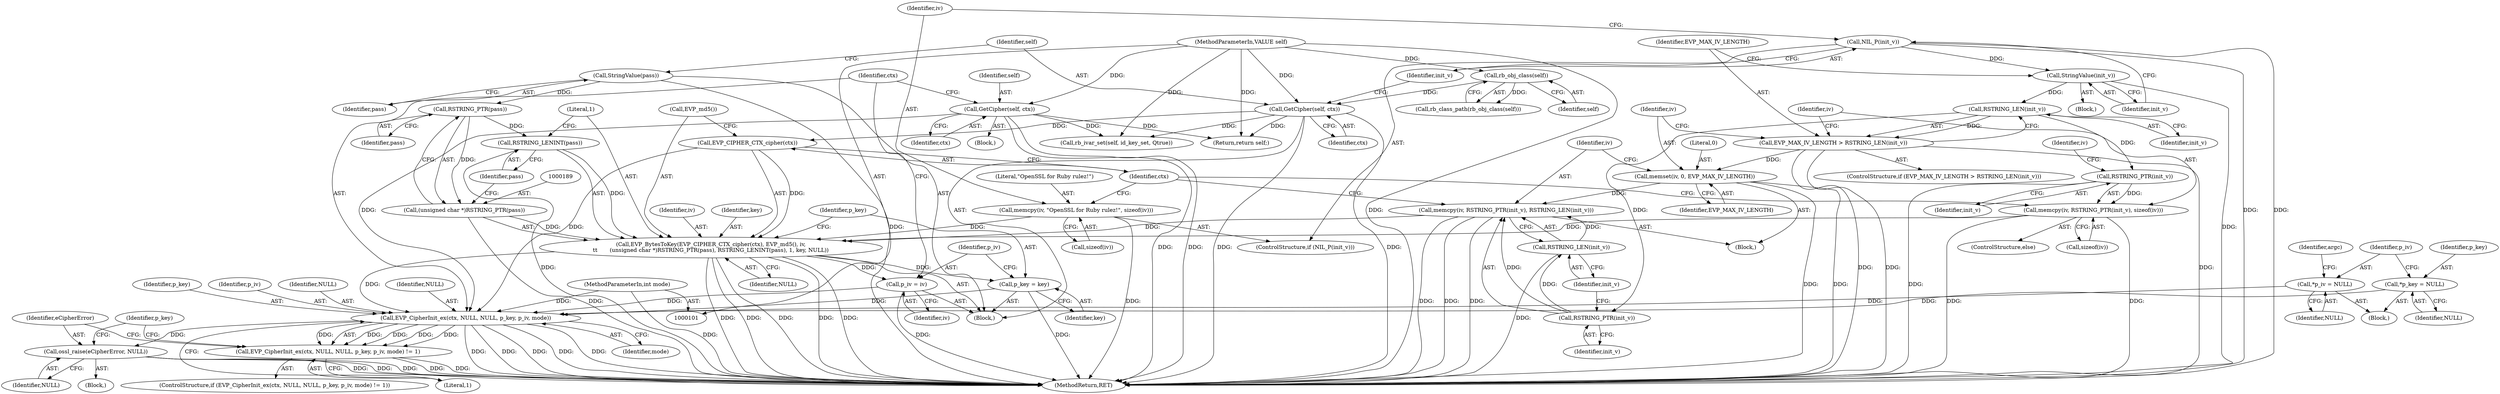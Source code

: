 digraph "0_openssl_8108e0a6db133f3375608303fdd2083eb5115062_0@pointer" {
"1000210" [label="(Call,EVP_CipherInit_ex(ctx, NULL, NULL, p_key, p_iv, mode))"];
"1000184" [label="(Call,EVP_CIPHER_CTX_cipher(ctx))"];
"1000145" [label="(Call,GetCipher(self, ctx))"];
"1000136" [label="(Call,rb_obj_class(self))"];
"1000104" [label="(MethodParameterIn,VALUE self)"];
"1000205" [label="(Call,GetCipher(self, ctx))"];
"1000183" [label="(Call,EVP_BytesToKey(EVP_CIPHER_CTX_cipher(ctx), EVP_md5(), iv,\n\t\t       (unsigned char *)RSTRING_PTR(pass), RSTRING_LENINT(pass), 1, key, NULL))"];
"1000177" [label="(Call,memcpy(iv, RSTRING_PTR(init_v), sizeof(iv)))"];
"1000179" [label="(Call,RSTRING_PTR(init_v))"];
"1000163" [label="(Call,RSTRING_LEN(init_v))"];
"1000158" [label="(Call,StringValue(init_v))"];
"1000149" [label="(Call,NIL_P(init_v))"];
"1000151" [label="(Call,memcpy(iv, \"OpenSSL for Ruby rulez!\", sizeof(iv)))"];
"1000170" [label="(Call,memcpy(iv, RSTRING_PTR(init_v), RSTRING_LEN(init_v)))"];
"1000166" [label="(Call,memset(iv, 0, EVP_MAX_IV_LENGTH))"];
"1000161" [label="(Call,EVP_MAX_IV_LENGTH > RSTRING_LEN(init_v))"];
"1000172" [label="(Call,RSTRING_PTR(init_v))"];
"1000174" [label="(Call,RSTRING_LEN(init_v))"];
"1000188" [label="(Call,(unsigned char *)RSTRING_PTR(pass))"];
"1000190" [label="(Call,RSTRING_PTR(pass))"];
"1000143" [label="(Call,StringValue(pass))"];
"1000192" [label="(Call,RSTRING_LENINT(pass))"];
"1000110" [label="(Call,*p_key = NULL)"];
"1000197" [label="(Call,p_key = key)"];
"1000200" [label="(Call,p_iv = iv)"];
"1000115" [label="(Call,*p_iv = NULL)"];
"1000105" [label="(MethodParameterIn,int mode)"];
"1000209" [label="(Call,EVP_CipherInit_ex(ctx, NULL, NULL, p_key, p_iv, mode) != 1)"];
"1000219" [label="(Call,ossl_raise(eCipherError, NULL))"];
"1000117" [label="(Identifier,NULL)"];
"1000199" [label="(Identifier,key)"];
"1000197" [label="(Call,p_key = key)"];
"1000180" [label="(Identifier,init_v)"];
"1000207" [label="(Identifier,ctx)"];
"1000230" [label="(MethodReturn,RET)"];
"1000191" [label="(Identifier,pass)"];
"1000137" [label="(Identifier,self)"];
"1000176" [label="(ControlStructure,else)"];
"1000187" [label="(Identifier,iv)"];
"1000131" [label="(Block,)"];
"1000175" [label="(Identifier,init_v)"];
"1000161" [label="(Call,EVP_MAX_IV_LENGTH > RSTRING_LEN(init_v))"];
"1000158" [label="(Call,StringValue(init_v))"];
"1000218" [label="(Block,)"];
"1000154" [label="(Call,sizeof(iv))"];
"1000162" [label="(Identifier,EVP_MAX_IV_LENGTH)"];
"1000104" [label="(MethodParameterIn,VALUE self)"];
"1000153" [label="(Literal,\"OpenSSL for Ruby rulez!\")"];
"1000188" [label="(Call,(unsigned char *)RSTRING_PTR(pass))"];
"1000116" [label="(Identifier,p_iv)"];
"1000206" [label="(Identifier,self)"];
"1000204" [label="(Block,)"];
"1000182" [label="(Identifier,iv)"];
"1000179" [label="(Call,RSTRING_PTR(init_v))"];
"1000136" [label="(Call,rb_obj_class(self))"];
"1000144" [label="(Identifier,pass)"];
"1000212" [label="(Identifier,NULL)"];
"1000205" [label="(Call,GetCipher(self, ctx))"];
"1000174" [label="(Call,RSTRING_LEN(init_v))"];
"1000178" [label="(Identifier,iv)"];
"1000173" [label="(Identifier,init_v)"];
"1000147" [label="(Identifier,ctx)"];
"1000150" [label="(Identifier,init_v)"];
"1000112" [label="(Identifier,NULL)"];
"1000216" [label="(Identifier,mode)"];
"1000200" [label="(Call,p_iv = iv)"];
"1000159" [label="(Identifier,init_v)"];
"1000165" [label="(Block,)"];
"1000224" [label="(Call,rb_ivar_set(self, id_key_set, Qtrue))"];
"1000172" [label="(Call,RSTRING_PTR(init_v))"];
"1000217" [label="(Literal,1)"];
"1000201" [label="(Identifier,p_iv)"];
"1000209" [label="(Call,EVP_CipherInit_ex(ctx, NULL, NULL, p_key, p_iv, mode) != 1)"];
"1000169" [label="(Identifier,EVP_MAX_IV_LENGTH)"];
"1000164" [label="(Identifier,init_v)"];
"1000160" [label="(ControlStructure,if (EVP_MAX_IV_LENGTH > RSTRING_LEN(init_v)))"];
"1000143" [label="(Call,StringValue(pass))"];
"1000105" [label="(MethodParameterIn,int mode)"];
"1000184" [label="(Call,EVP_CIPHER_CTX_cipher(ctx))"];
"1000106" [label="(Block,)"];
"1000151" [label="(Call,memcpy(iv, \"OpenSSL for Ruby rulez!\", sizeof(iv)))"];
"1000221" [label="(Identifier,NULL)"];
"1000110" [label="(Call,*p_key = NULL)"];
"1000115" [label="(Call,*p_iv = NULL)"];
"1000166" [label="(Call,memset(iv, 0, EVP_MAX_IV_LENGTH))"];
"1000193" [label="(Identifier,pass)"];
"1000190" [label="(Call,RSTRING_PTR(pass))"];
"1000186" [label="(Call,EVP_md5())"];
"1000208" [label="(ControlStructure,if (EVP_CipherInit_ex(ctx, NULL, NULL, p_key, p_iv, mode) != 1))"];
"1000211" [label="(Identifier,ctx)"];
"1000198" [label="(Identifier,p_key)"];
"1000192" [label="(Call,RSTRING_LENINT(pass))"];
"1000183" [label="(Call,EVP_BytesToKey(EVP_CIPHER_CTX_cipher(ctx), EVP_md5(), iv,\n\t\t       (unsigned char *)RSTRING_PTR(pass), RSTRING_LENINT(pass), 1, key, NULL))"];
"1000195" [label="(Identifier,key)"];
"1000210" [label="(Call,EVP_CipherInit_ex(ctx, NULL, NULL, p_key, p_iv, mode))"];
"1000214" [label="(Identifier,p_key)"];
"1000185" [label="(Identifier,ctx)"];
"1000177" [label="(Call,memcpy(iv, RSTRING_PTR(init_v), sizeof(iv)))"];
"1000171" [label="(Identifier,iv)"];
"1000202" [label="(Identifier,iv)"];
"1000146" [label="(Identifier,self)"];
"1000111" [label="(Identifier,p_key)"];
"1000220" [label="(Identifier,eCipherError)"];
"1000219" [label="(Call,ossl_raise(eCipherError, NULL))"];
"1000145" [label="(Call,GetCipher(self, ctx))"];
"1000170" [label="(Call,memcpy(iv, RSTRING_PTR(init_v), RSTRING_LEN(init_v)))"];
"1000163" [label="(Call,RSTRING_LEN(init_v))"];
"1000223" [label="(Identifier,p_key)"];
"1000157" [label="(Block,)"];
"1000167" [label="(Identifier,iv)"];
"1000194" [label="(Literal,1)"];
"1000196" [label="(Identifier,NULL)"];
"1000213" [label="(Identifier,NULL)"];
"1000135" [label="(Call,rb_class_path(rb_obj_class(self)))"];
"1000123" [label="(Identifier,argc)"];
"1000168" [label="(Literal,0)"];
"1000152" [label="(Identifier,iv)"];
"1000149" [label="(Call,NIL_P(init_v))"];
"1000228" [label="(Return,return self;)"];
"1000181" [label="(Call,sizeof(iv))"];
"1000148" [label="(ControlStructure,if (NIL_P(init_v)))"];
"1000215" [label="(Identifier,p_iv)"];
"1000210" -> "1000209"  [label="AST: "];
"1000210" -> "1000216"  [label="CFG: "];
"1000211" -> "1000210"  [label="AST: "];
"1000212" -> "1000210"  [label="AST: "];
"1000213" -> "1000210"  [label="AST: "];
"1000214" -> "1000210"  [label="AST: "];
"1000215" -> "1000210"  [label="AST: "];
"1000216" -> "1000210"  [label="AST: "];
"1000217" -> "1000210"  [label="CFG: "];
"1000210" -> "1000230"  [label="DDG: "];
"1000210" -> "1000230"  [label="DDG: "];
"1000210" -> "1000230"  [label="DDG: "];
"1000210" -> "1000230"  [label="DDG: "];
"1000210" -> "1000230"  [label="DDG: "];
"1000210" -> "1000209"  [label="DDG: "];
"1000210" -> "1000209"  [label="DDG: "];
"1000210" -> "1000209"  [label="DDG: "];
"1000210" -> "1000209"  [label="DDG: "];
"1000210" -> "1000209"  [label="DDG: "];
"1000184" -> "1000210"  [label="DDG: "];
"1000205" -> "1000210"  [label="DDG: "];
"1000183" -> "1000210"  [label="DDG: "];
"1000110" -> "1000210"  [label="DDG: "];
"1000197" -> "1000210"  [label="DDG: "];
"1000200" -> "1000210"  [label="DDG: "];
"1000115" -> "1000210"  [label="DDG: "];
"1000105" -> "1000210"  [label="DDG: "];
"1000210" -> "1000219"  [label="DDG: "];
"1000184" -> "1000183"  [label="AST: "];
"1000184" -> "1000185"  [label="CFG: "];
"1000185" -> "1000184"  [label="AST: "];
"1000186" -> "1000184"  [label="CFG: "];
"1000184" -> "1000183"  [label="DDG: "];
"1000145" -> "1000184"  [label="DDG: "];
"1000145" -> "1000131"  [label="AST: "];
"1000145" -> "1000147"  [label="CFG: "];
"1000146" -> "1000145"  [label="AST: "];
"1000147" -> "1000145"  [label="AST: "];
"1000150" -> "1000145"  [label="CFG: "];
"1000145" -> "1000230"  [label="DDG: "];
"1000145" -> "1000230"  [label="DDG: "];
"1000136" -> "1000145"  [label="DDG: "];
"1000104" -> "1000145"  [label="DDG: "];
"1000145" -> "1000224"  [label="DDG: "];
"1000145" -> "1000228"  [label="DDG: "];
"1000136" -> "1000135"  [label="AST: "];
"1000136" -> "1000137"  [label="CFG: "];
"1000137" -> "1000136"  [label="AST: "];
"1000135" -> "1000136"  [label="CFG: "];
"1000136" -> "1000135"  [label="DDG: "];
"1000104" -> "1000136"  [label="DDG: "];
"1000104" -> "1000101"  [label="AST: "];
"1000104" -> "1000230"  [label="DDG: "];
"1000104" -> "1000205"  [label="DDG: "];
"1000104" -> "1000224"  [label="DDG: "];
"1000104" -> "1000228"  [label="DDG: "];
"1000205" -> "1000204"  [label="AST: "];
"1000205" -> "1000207"  [label="CFG: "];
"1000206" -> "1000205"  [label="AST: "];
"1000207" -> "1000205"  [label="AST: "];
"1000211" -> "1000205"  [label="CFG: "];
"1000205" -> "1000230"  [label="DDG: "];
"1000205" -> "1000230"  [label="DDG: "];
"1000205" -> "1000224"  [label="DDG: "];
"1000205" -> "1000228"  [label="DDG: "];
"1000183" -> "1000131"  [label="AST: "];
"1000183" -> "1000196"  [label="CFG: "];
"1000186" -> "1000183"  [label="AST: "];
"1000187" -> "1000183"  [label="AST: "];
"1000188" -> "1000183"  [label="AST: "];
"1000192" -> "1000183"  [label="AST: "];
"1000194" -> "1000183"  [label="AST: "];
"1000195" -> "1000183"  [label="AST: "];
"1000196" -> "1000183"  [label="AST: "];
"1000198" -> "1000183"  [label="CFG: "];
"1000183" -> "1000230"  [label="DDG: "];
"1000183" -> "1000230"  [label="DDG: "];
"1000183" -> "1000230"  [label="DDG: "];
"1000183" -> "1000230"  [label="DDG: "];
"1000183" -> "1000230"  [label="DDG: "];
"1000177" -> "1000183"  [label="DDG: "];
"1000151" -> "1000183"  [label="DDG: "];
"1000170" -> "1000183"  [label="DDG: "];
"1000188" -> "1000183"  [label="DDG: "];
"1000192" -> "1000183"  [label="DDG: "];
"1000183" -> "1000197"  [label="DDG: "];
"1000183" -> "1000200"  [label="DDG: "];
"1000177" -> "1000176"  [label="AST: "];
"1000177" -> "1000181"  [label="CFG: "];
"1000178" -> "1000177"  [label="AST: "];
"1000179" -> "1000177"  [label="AST: "];
"1000181" -> "1000177"  [label="AST: "];
"1000185" -> "1000177"  [label="CFG: "];
"1000177" -> "1000230"  [label="DDG: "];
"1000177" -> "1000230"  [label="DDG: "];
"1000179" -> "1000177"  [label="DDG: "];
"1000179" -> "1000180"  [label="CFG: "];
"1000180" -> "1000179"  [label="AST: "];
"1000182" -> "1000179"  [label="CFG: "];
"1000179" -> "1000230"  [label="DDG: "];
"1000163" -> "1000179"  [label="DDG: "];
"1000163" -> "1000161"  [label="AST: "];
"1000163" -> "1000164"  [label="CFG: "];
"1000164" -> "1000163"  [label="AST: "];
"1000161" -> "1000163"  [label="CFG: "];
"1000163" -> "1000161"  [label="DDG: "];
"1000158" -> "1000163"  [label="DDG: "];
"1000163" -> "1000172"  [label="DDG: "];
"1000158" -> "1000157"  [label="AST: "];
"1000158" -> "1000159"  [label="CFG: "];
"1000159" -> "1000158"  [label="AST: "];
"1000162" -> "1000158"  [label="CFG: "];
"1000158" -> "1000230"  [label="DDG: "];
"1000149" -> "1000158"  [label="DDG: "];
"1000149" -> "1000148"  [label="AST: "];
"1000149" -> "1000150"  [label="CFG: "];
"1000150" -> "1000149"  [label="AST: "];
"1000152" -> "1000149"  [label="CFG: "];
"1000159" -> "1000149"  [label="CFG: "];
"1000149" -> "1000230"  [label="DDG: "];
"1000149" -> "1000230"  [label="DDG: "];
"1000151" -> "1000148"  [label="AST: "];
"1000151" -> "1000154"  [label="CFG: "];
"1000152" -> "1000151"  [label="AST: "];
"1000153" -> "1000151"  [label="AST: "];
"1000154" -> "1000151"  [label="AST: "];
"1000185" -> "1000151"  [label="CFG: "];
"1000151" -> "1000230"  [label="DDG: "];
"1000170" -> "1000165"  [label="AST: "];
"1000170" -> "1000174"  [label="CFG: "];
"1000171" -> "1000170"  [label="AST: "];
"1000172" -> "1000170"  [label="AST: "];
"1000174" -> "1000170"  [label="AST: "];
"1000185" -> "1000170"  [label="CFG: "];
"1000170" -> "1000230"  [label="DDG: "];
"1000170" -> "1000230"  [label="DDG: "];
"1000170" -> "1000230"  [label="DDG: "];
"1000166" -> "1000170"  [label="DDG: "];
"1000172" -> "1000170"  [label="DDG: "];
"1000174" -> "1000170"  [label="DDG: "];
"1000166" -> "1000165"  [label="AST: "];
"1000166" -> "1000169"  [label="CFG: "];
"1000167" -> "1000166"  [label="AST: "];
"1000168" -> "1000166"  [label="AST: "];
"1000169" -> "1000166"  [label="AST: "];
"1000171" -> "1000166"  [label="CFG: "];
"1000166" -> "1000230"  [label="DDG: "];
"1000166" -> "1000230"  [label="DDG: "];
"1000161" -> "1000166"  [label="DDG: "];
"1000161" -> "1000160"  [label="AST: "];
"1000162" -> "1000161"  [label="AST: "];
"1000167" -> "1000161"  [label="CFG: "];
"1000178" -> "1000161"  [label="CFG: "];
"1000161" -> "1000230"  [label="DDG: "];
"1000161" -> "1000230"  [label="DDG: "];
"1000161" -> "1000230"  [label="DDG: "];
"1000172" -> "1000173"  [label="CFG: "];
"1000173" -> "1000172"  [label="AST: "];
"1000175" -> "1000172"  [label="CFG: "];
"1000172" -> "1000174"  [label="DDG: "];
"1000174" -> "1000175"  [label="CFG: "];
"1000175" -> "1000174"  [label="AST: "];
"1000174" -> "1000230"  [label="DDG: "];
"1000188" -> "1000190"  [label="CFG: "];
"1000189" -> "1000188"  [label="AST: "];
"1000190" -> "1000188"  [label="AST: "];
"1000193" -> "1000188"  [label="CFG: "];
"1000188" -> "1000230"  [label="DDG: "];
"1000190" -> "1000188"  [label="DDG: "];
"1000190" -> "1000191"  [label="CFG: "];
"1000191" -> "1000190"  [label="AST: "];
"1000143" -> "1000190"  [label="DDG: "];
"1000190" -> "1000192"  [label="DDG: "];
"1000143" -> "1000131"  [label="AST: "];
"1000143" -> "1000144"  [label="CFG: "];
"1000144" -> "1000143"  [label="AST: "];
"1000146" -> "1000143"  [label="CFG: "];
"1000143" -> "1000230"  [label="DDG: "];
"1000192" -> "1000193"  [label="CFG: "];
"1000193" -> "1000192"  [label="AST: "];
"1000194" -> "1000192"  [label="CFG: "];
"1000192" -> "1000230"  [label="DDG: "];
"1000110" -> "1000106"  [label="AST: "];
"1000110" -> "1000112"  [label="CFG: "];
"1000111" -> "1000110"  [label="AST: "];
"1000112" -> "1000110"  [label="AST: "];
"1000116" -> "1000110"  [label="CFG: "];
"1000197" -> "1000131"  [label="AST: "];
"1000197" -> "1000199"  [label="CFG: "];
"1000198" -> "1000197"  [label="AST: "];
"1000199" -> "1000197"  [label="AST: "];
"1000201" -> "1000197"  [label="CFG: "];
"1000197" -> "1000230"  [label="DDG: "];
"1000200" -> "1000131"  [label="AST: "];
"1000200" -> "1000202"  [label="CFG: "];
"1000201" -> "1000200"  [label="AST: "];
"1000202" -> "1000200"  [label="AST: "];
"1000211" -> "1000200"  [label="CFG: "];
"1000200" -> "1000230"  [label="DDG: "];
"1000115" -> "1000106"  [label="AST: "];
"1000115" -> "1000117"  [label="CFG: "];
"1000116" -> "1000115"  [label="AST: "];
"1000117" -> "1000115"  [label="AST: "];
"1000123" -> "1000115"  [label="CFG: "];
"1000105" -> "1000101"  [label="AST: "];
"1000105" -> "1000230"  [label="DDG: "];
"1000209" -> "1000208"  [label="AST: "];
"1000209" -> "1000217"  [label="CFG: "];
"1000217" -> "1000209"  [label="AST: "];
"1000220" -> "1000209"  [label="CFG: "];
"1000223" -> "1000209"  [label="CFG: "];
"1000209" -> "1000230"  [label="DDG: "];
"1000209" -> "1000230"  [label="DDG: "];
"1000219" -> "1000218"  [label="AST: "];
"1000219" -> "1000221"  [label="CFG: "];
"1000220" -> "1000219"  [label="AST: "];
"1000221" -> "1000219"  [label="AST: "];
"1000223" -> "1000219"  [label="CFG: "];
"1000219" -> "1000230"  [label="DDG: "];
"1000219" -> "1000230"  [label="DDG: "];
"1000219" -> "1000230"  [label="DDG: "];
}
